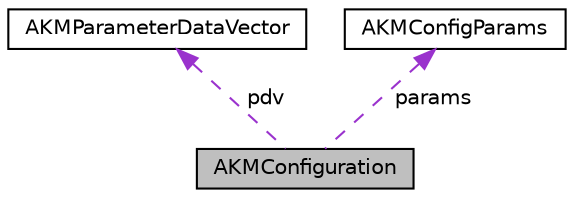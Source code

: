 digraph "AKMConfiguration"
{
 // LATEX_PDF_SIZE
  edge [fontname="Helvetica",fontsize="10",labelfontname="Helvetica",labelfontsize="10"];
  node [fontname="Helvetica",fontsize="10",shape=record];
  Node1 [label="AKMConfiguration",height=0.2,width=0.4,color="black", fillcolor="grey75", style="filled", fontcolor="black",tooltip=" "];
  Node2 -> Node1 [dir="back",color="darkorchid3",fontsize="10",style="dashed",label=" pdv" ,fontname="Helvetica"];
  Node2 [label="AKMParameterDataVector",height=0.2,width=0.4,color="black", fillcolor="white", style="filled",URL="$struct_a_k_m_parameter_data_vector.html",tooltip=" "];
  Node3 -> Node1 [dir="back",color="darkorchid3",fontsize="10",style="dashed",label=" params" ,fontname="Helvetica"];
  Node3 [label="AKMConfigParams",height=0.2,width=0.4,color="black", fillcolor="white", style="filled",URL="$struct_a_k_m_config_params.html",tooltip=" "];
}
